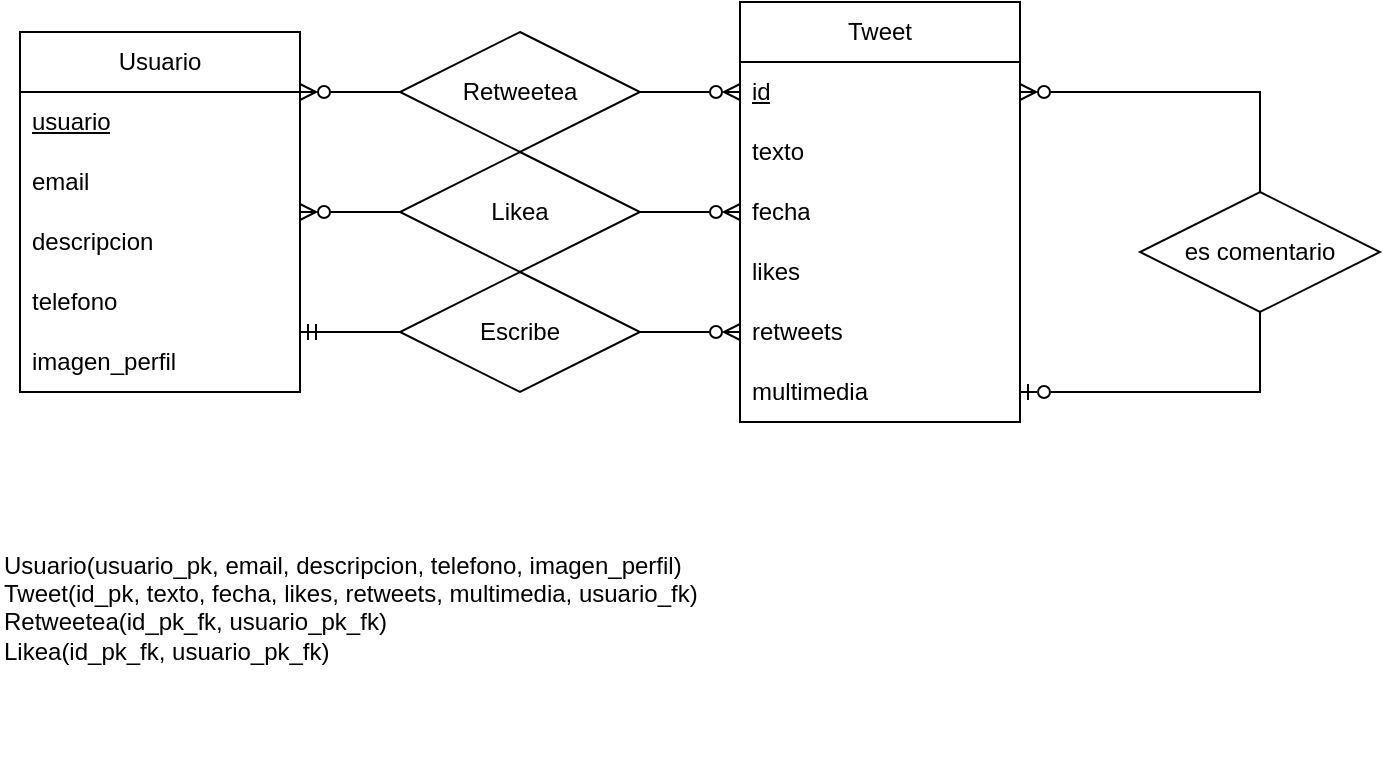 <mxfile version="22.0.4" type="github">
  <diagram name="Página-1" id="h7G7wKTqeW1ms82aTiUC">
    <mxGraphModel dx="1121" dy="641" grid="1" gridSize="10" guides="1" tooltips="1" connect="1" arrows="1" fold="1" page="1" pageScale="1" pageWidth="827" pageHeight="1169" math="0" shadow="0">
      <root>
        <mxCell id="0" />
        <mxCell id="1" parent="0" />
        <mxCell id="H6IoySsJWW5AUPkgWIUS-1" value="Usuario" style="swimlane;fontStyle=0;childLayout=stackLayout;horizontal=1;startSize=30;horizontalStack=0;resizeParent=1;resizeParentMax=0;resizeLast=0;collapsible=1;marginBottom=0;whiteSpace=wrap;html=1;" parent="1" vertex="1">
          <mxGeometry x="200" y="200" width="140" height="180" as="geometry" />
        </mxCell>
        <mxCell id="H6IoySsJWW5AUPkgWIUS-2" value="&lt;u&gt;usuario&lt;/u&gt;" style="text;strokeColor=none;fillColor=none;align=left;verticalAlign=middle;spacingLeft=4;spacingRight=4;overflow=hidden;points=[[0,0.5],[1,0.5]];portConstraint=eastwest;rotatable=0;whiteSpace=wrap;html=1;" parent="H6IoySsJWW5AUPkgWIUS-1" vertex="1">
          <mxGeometry y="30" width="140" height="30" as="geometry" />
        </mxCell>
        <mxCell id="H6IoySsJWW5AUPkgWIUS-3" value="email" style="text;strokeColor=none;fillColor=none;align=left;verticalAlign=middle;spacingLeft=4;spacingRight=4;overflow=hidden;points=[[0,0.5],[1,0.5]];portConstraint=eastwest;rotatable=0;whiteSpace=wrap;html=1;" parent="H6IoySsJWW5AUPkgWIUS-1" vertex="1">
          <mxGeometry y="60" width="140" height="30" as="geometry" />
        </mxCell>
        <mxCell id="H6IoySsJWW5AUPkgWIUS-13" value="descripcion" style="text;strokeColor=none;fillColor=none;align=left;verticalAlign=middle;spacingLeft=4;spacingRight=4;overflow=hidden;points=[[0,0.5],[1,0.5]];portConstraint=eastwest;rotatable=0;whiteSpace=wrap;html=1;" parent="H6IoySsJWW5AUPkgWIUS-1" vertex="1">
          <mxGeometry y="90" width="140" height="30" as="geometry" />
        </mxCell>
        <mxCell id="H6IoySsJWW5AUPkgWIUS-4" value="telefono" style="text;strokeColor=none;fillColor=none;align=left;verticalAlign=middle;spacingLeft=4;spacingRight=4;overflow=hidden;points=[[0,0.5],[1,0.5]];portConstraint=eastwest;rotatable=0;whiteSpace=wrap;html=1;" parent="H6IoySsJWW5AUPkgWIUS-1" vertex="1">
          <mxGeometry y="120" width="140" height="30" as="geometry" />
        </mxCell>
        <mxCell id="H6IoySsJWW5AUPkgWIUS-14" value="imagen_perfil" style="text;strokeColor=none;fillColor=none;align=left;verticalAlign=middle;spacingLeft=4;spacingRight=4;overflow=hidden;points=[[0,0.5],[1,0.5]];portConstraint=eastwest;rotatable=0;whiteSpace=wrap;html=1;" parent="H6IoySsJWW5AUPkgWIUS-1" vertex="1">
          <mxGeometry y="150" width="140" height="30" as="geometry" />
        </mxCell>
        <mxCell id="H6IoySsJWW5AUPkgWIUS-5" value="Tweet" style="swimlane;fontStyle=0;childLayout=stackLayout;horizontal=1;startSize=30;horizontalStack=0;resizeParent=1;resizeParentMax=0;resizeLast=0;collapsible=1;marginBottom=0;whiteSpace=wrap;html=1;" parent="1" vertex="1">
          <mxGeometry x="560" y="185" width="140" height="210" as="geometry" />
        </mxCell>
        <mxCell id="H6IoySsJWW5AUPkgWIUS-6" value="&lt;u&gt;id&lt;/u&gt;" style="text;strokeColor=none;fillColor=none;align=left;verticalAlign=middle;spacingLeft=4;spacingRight=4;overflow=hidden;points=[[0,0.5],[1,0.5]];portConstraint=eastwest;rotatable=0;whiteSpace=wrap;html=1;" parent="H6IoySsJWW5AUPkgWIUS-5" vertex="1">
          <mxGeometry y="30" width="140" height="30" as="geometry" />
        </mxCell>
        <mxCell id="H6IoySsJWW5AUPkgWIUS-7" value="texto" style="text;strokeColor=none;fillColor=none;align=left;verticalAlign=middle;spacingLeft=4;spacingRight=4;overflow=hidden;points=[[0,0.5],[1,0.5]];portConstraint=eastwest;rotatable=0;whiteSpace=wrap;html=1;" parent="H6IoySsJWW5AUPkgWIUS-5" vertex="1">
          <mxGeometry y="60" width="140" height="30" as="geometry" />
        </mxCell>
        <mxCell id="H6IoySsJWW5AUPkgWIUS-8" value="fecha" style="text;strokeColor=none;fillColor=none;align=left;verticalAlign=middle;spacingLeft=4;spacingRight=4;overflow=hidden;points=[[0,0.5],[1,0.5]];portConstraint=eastwest;rotatable=0;whiteSpace=wrap;html=1;" parent="H6IoySsJWW5AUPkgWIUS-5" vertex="1">
          <mxGeometry y="90" width="140" height="30" as="geometry" />
        </mxCell>
        <mxCell id="H6IoySsJWW5AUPkgWIUS-23" value="likes" style="text;strokeColor=none;fillColor=none;align=left;verticalAlign=middle;spacingLeft=4;spacingRight=4;overflow=hidden;points=[[0,0.5],[1,0.5]];portConstraint=eastwest;rotatable=0;whiteSpace=wrap;html=1;" parent="H6IoySsJWW5AUPkgWIUS-5" vertex="1">
          <mxGeometry y="120" width="140" height="30" as="geometry" />
        </mxCell>
        <mxCell id="H6IoySsJWW5AUPkgWIUS-22" value="retweets" style="text;strokeColor=none;fillColor=none;align=left;verticalAlign=middle;spacingLeft=4;spacingRight=4;overflow=hidden;points=[[0,0.5],[1,0.5]];portConstraint=eastwest;rotatable=0;whiteSpace=wrap;html=1;" parent="H6IoySsJWW5AUPkgWIUS-5" vertex="1">
          <mxGeometry y="150" width="140" height="30" as="geometry" />
        </mxCell>
        <mxCell id="H6IoySsJWW5AUPkgWIUS-25" value="multimedia" style="text;strokeColor=none;fillColor=none;align=left;verticalAlign=middle;spacingLeft=4;spacingRight=4;overflow=hidden;points=[[0,0.5],[1,0.5]];portConstraint=eastwest;rotatable=0;whiteSpace=wrap;html=1;" parent="H6IoySsJWW5AUPkgWIUS-5" vertex="1">
          <mxGeometry y="180" width="140" height="30" as="geometry" />
        </mxCell>
        <mxCell id="H6IoySsJWW5AUPkgWIUS-17" style="edgeStyle=orthogonalEdgeStyle;rounded=0;orthogonalLoop=1;jettySize=auto;html=1;endArrow=ERmandOne;endFill=0;" parent="1" source="H6IoySsJWW5AUPkgWIUS-16" edge="1">
          <mxGeometry relative="1" as="geometry">
            <mxPoint x="340" y="350" as="targetPoint" />
          </mxGeometry>
        </mxCell>
        <mxCell id="H6IoySsJWW5AUPkgWIUS-18" style="edgeStyle=orthogonalEdgeStyle;rounded=0;orthogonalLoop=1;jettySize=auto;html=1;endArrow=ERzeroToMany;endFill=0;" parent="1" source="H6IoySsJWW5AUPkgWIUS-16" edge="1">
          <mxGeometry relative="1" as="geometry">
            <mxPoint x="560.0" y="350" as="targetPoint" />
          </mxGeometry>
        </mxCell>
        <mxCell id="H6IoySsJWW5AUPkgWIUS-16" value="Escribe" style="shape=rhombus;perimeter=rhombusPerimeter;whiteSpace=wrap;html=1;align=center;" parent="1" vertex="1">
          <mxGeometry x="390" y="320" width="120" height="60" as="geometry" />
        </mxCell>
        <mxCell id="H6IoySsJWW5AUPkgWIUS-26" style="edgeStyle=orthogonalEdgeStyle;rounded=0;orthogonalLoop=1;jettySize=auto;html=1;entryX=1;entryY=0.5;entryDx=0;entryDy=0;endArrow=ERzeroToOne;endFill=0;" parent="1" source="H6IoySsJWW5AUPkgWIUS-24" target="H6IoySsJWW5AUPkgWIUS-25" edge="1">
          <mxGeometry relative="1" as="geometry" />
        </mxCell>
        <mxCell id="H6IoySsJWW5AUPkgWIUS-27" style="edgeStyle=orthogonalEdgeStyle;rounded=0;orthogonalLoop=1;jettySize=auto;html=1;endArrow=ERzeroToMany;endFill=0;" parent="1" source="H6IoySsJWW5AUPkgWIUS-24" target="H6IoySsJWW5AUPkgWIUS-6" edge="1">
          <mxGeometry relative="1" as="geometry">
            <Array as="points">
              <mxPoint x="820" y="230" />
            </Array>
          </mxGeometry>
        </mxCell>
        <mxCell id="H6IoySsJWW5AUPkgWIUS-24" value="es comentario" style="shape=rhombus;perimeter=rhombusPerimeter;whiteSpace=wrap;html=1;align=center;" parent="1" vertex="1">
          <mxGeometry x="760" y="280" width="120" height="60" as="geometry" />
        </mxCell>
        <mxCell id="H6IoySsJWW5AUPkgWIUS-29" style="edgeStyle=orthogonalEdgeStyle;rounded=0;orthogonalLoop=1;jettySize=auto;html=1;endArrow=ERzeroToMany;endFill=0;" parent="1" source="H6IoySsJWW5AUPkgWIUS-31" edge="1">
          <mxGeometry relative="1" as="geometry">
            <mxPoint x="340" y="290" as="targetPoint" />
          </mxGeometry>
        </mxCell>
        <mxCell id="H6IoySsJWW5AUPkgWIUS-30" style="edgeStyle=orthogonalEdgeStyle;rounded=0;orthogonalLoop=1;jettySize=auto;html=1;endArrow=ERzeroToMany;endFill=0;" parent="1" source="H6IoySsJWW5AUPkgWIUS-31" edge="1">
          <mxGeometry relative="1" as="geometry">
            <mxPoint x="560.0" y="290" as="targetPoint" />
          </mxGeometry>
        </mxCell>
        <mxCell id="H6IoySsJWW5AUPkgWIUS-31" value="Likea" style="shape=rhombus;perimeter=rhombusPerimeter;whiteSpace=wrap;html=1;align=center;" parent="1" vertex="1">
          <mxGeometry x="390" y="260" width="120" height="60" as="geometry" />
        </mxCell>
        <mxCell id="H6IoySsJWW5AUPkgWIUS-32" style="edgeStyle=orthogonalEdgeStyle;rounded=0;orthogonalLoop=1;jettySize=auto;html=1;endArrow=ERzeroToMany;endFill=0;" parent="1" source="H6IoySsJWW5AUPkgWIUS-34" edge="1">
          <mxGeometry relative="1" as="geometry">
            <mxPoint x="340" y="230" as="targetPoint" />
          </mxGeometry>
        </mxCell>
        <mxCell id="H6IoySsJWW5AUPkgWIUS-33" style="edgeStyle=orthogonalEdgeStyle;rounded=0;orthogonalLoop=1;jettySize=auto;html=1;endArrow=ERzeroToMany;endFill=0;" parent="1" source="H6IoySsJWW5AUPkgWIUS-34" edge="1">
          <mxGeometry relative="1" as="geometry">
            <mxPoint x="560.0" y="230" as="targetPoint" />
          </mxGeometry>
        </mxCell>
        <mxCell id="H6IoySsJWW5AUPkgWIUS-34" value="Retweetea" style="shape=rhombus;perimeter=rhombusPerimeter;whiteSpace=wrap;html=1;align=center;" parent="1" vertex="1">
          <mxGeometry x="390" y="200" width="120" height="60" as="geometry" />
        </mxCell>
        <mxCell id="m55KinOaiHzf60FT5HVH-1" value="&lt;div&gt;Usuario(usuario_pk, email, descripcion, telefono, imagen_perfil)&lt;/div&gt;&lt;div&gt;Tweet(id_pk, texto, fecha, likes, retweets, multimedia, usuario_fk)&lt;/div&gt;&lt;div&gt;Retweetea(id_pk_fk, usuario_pk_fk)&lt;/div&gt;&lt;div&gt;Likea(id_pk_fk, usuario_pk_fk)&lt;/div&gt;&lt;div&gt;&lt;br&gt;&lt;/div&gt;" style="text;html=1;strokeColor=none;fillColor=none;align=left;verticalAlign=middle;whiteSpace=wrap;rounded=0;" vertex="1" parent="1">
          <mxGeometry x="190" y="420" width="360" height="150" as="geometry" />
        </mxCell>
      </root>
    </mxGraphModel>
  </diagram>
</mxfile>
